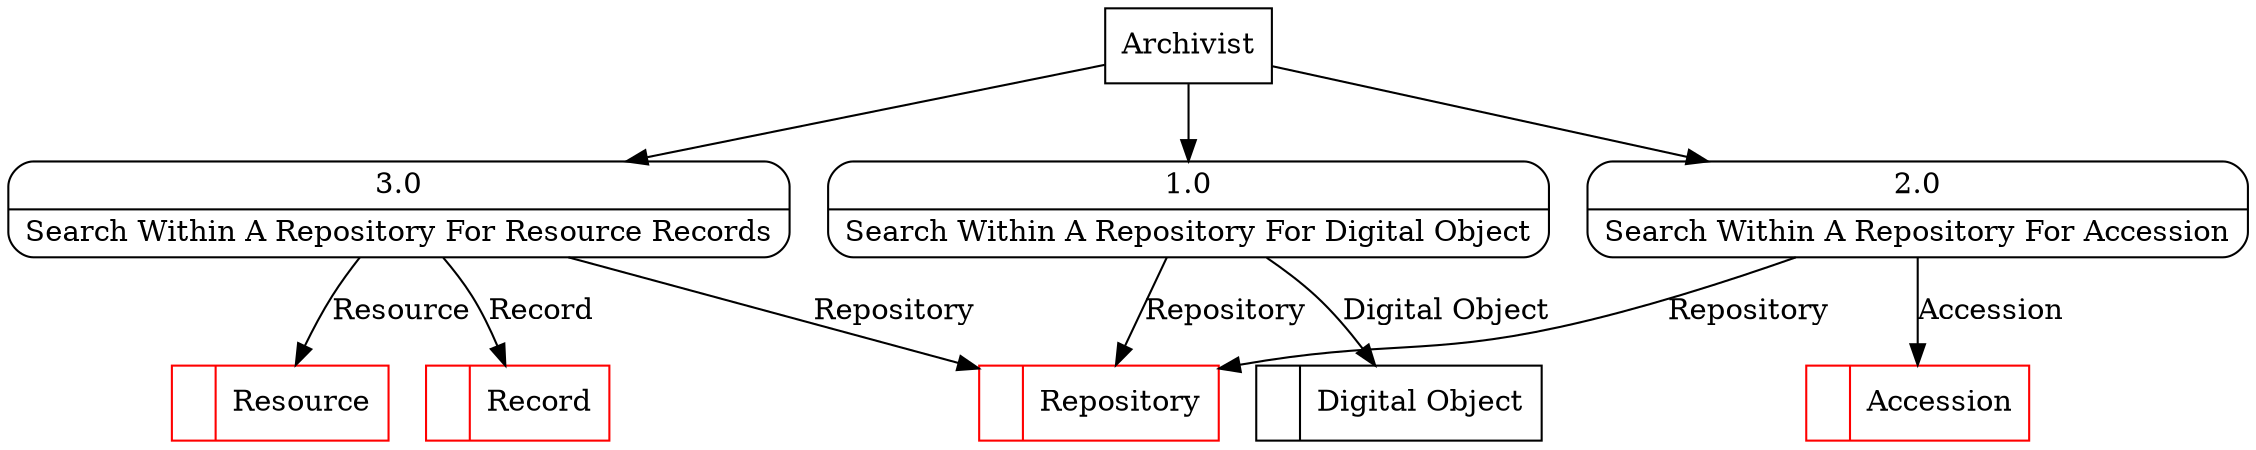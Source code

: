 digraph dfd2{ 
node[shape=record]
200 [label="<f0>  |<f1> Record " color=red];
201 [label="<f0>  |<f1> Accession " color=red];
202 [label="<f0>  |<f1> Resource " color=red];
203 [label="<f0>  |<f1> Repository " color=red];
204 [label="<f0>  |<f1> Digital Object " ];
205 [label="Archivist" shape=box];
206 [label="{<f0> 1.0|<f1> Search Within A Repository For Digital Object }" shape=Mrecord];
207 [label="{<f0> 2.0|<f1> Search Within A Repository For Accession }" shape=Mrecord];
208 [label="{<f0> 3.0|<f1> Search Within A Repository For Resource Records }" shape=Mrecord];
205 -> 206
205 -> 207
205 -> 208
206 -> 204 [label="Digital Object"]
206 -> 203 [label="Repository"]
207 -> 201 [label="Accession"]
207 -> 203 [label="Repository"]
208 -> 203 [label="Repository"]
208 -> 202 [label="Resource"]
208 -> 200 [label="Record"]
}